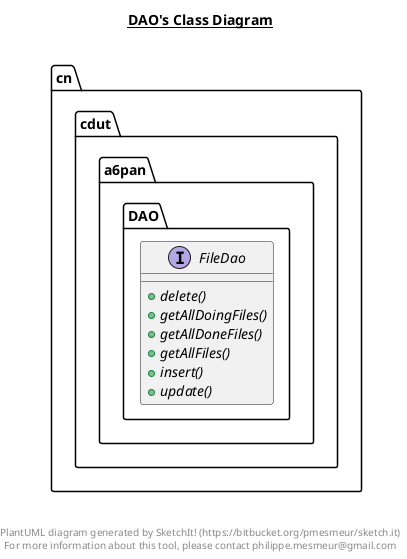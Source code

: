@startuml

title __DAO's Class Diagram__\n

  namespace cn.cdut.a6pan {
    namespace DAO {
      interface cn.cdut.a6pan.DAO.FileDao {
          {abstract} + delete()
          {abstract} + getAllDoingFiles()
          {abstract} + getAllDoneFiles()
          {abstract} + getAllFiles()
          {abstract} + insert()
          {abstract} + update()
      }
    }
  }
  



right footer


PlantUML diagram generated by SketchIt! (https://bitbucket.org/pmesmeur/sketch.it)
For more information about this tool, please contact philippe.mesmeur@gmail.com
endfooter

@enduml
